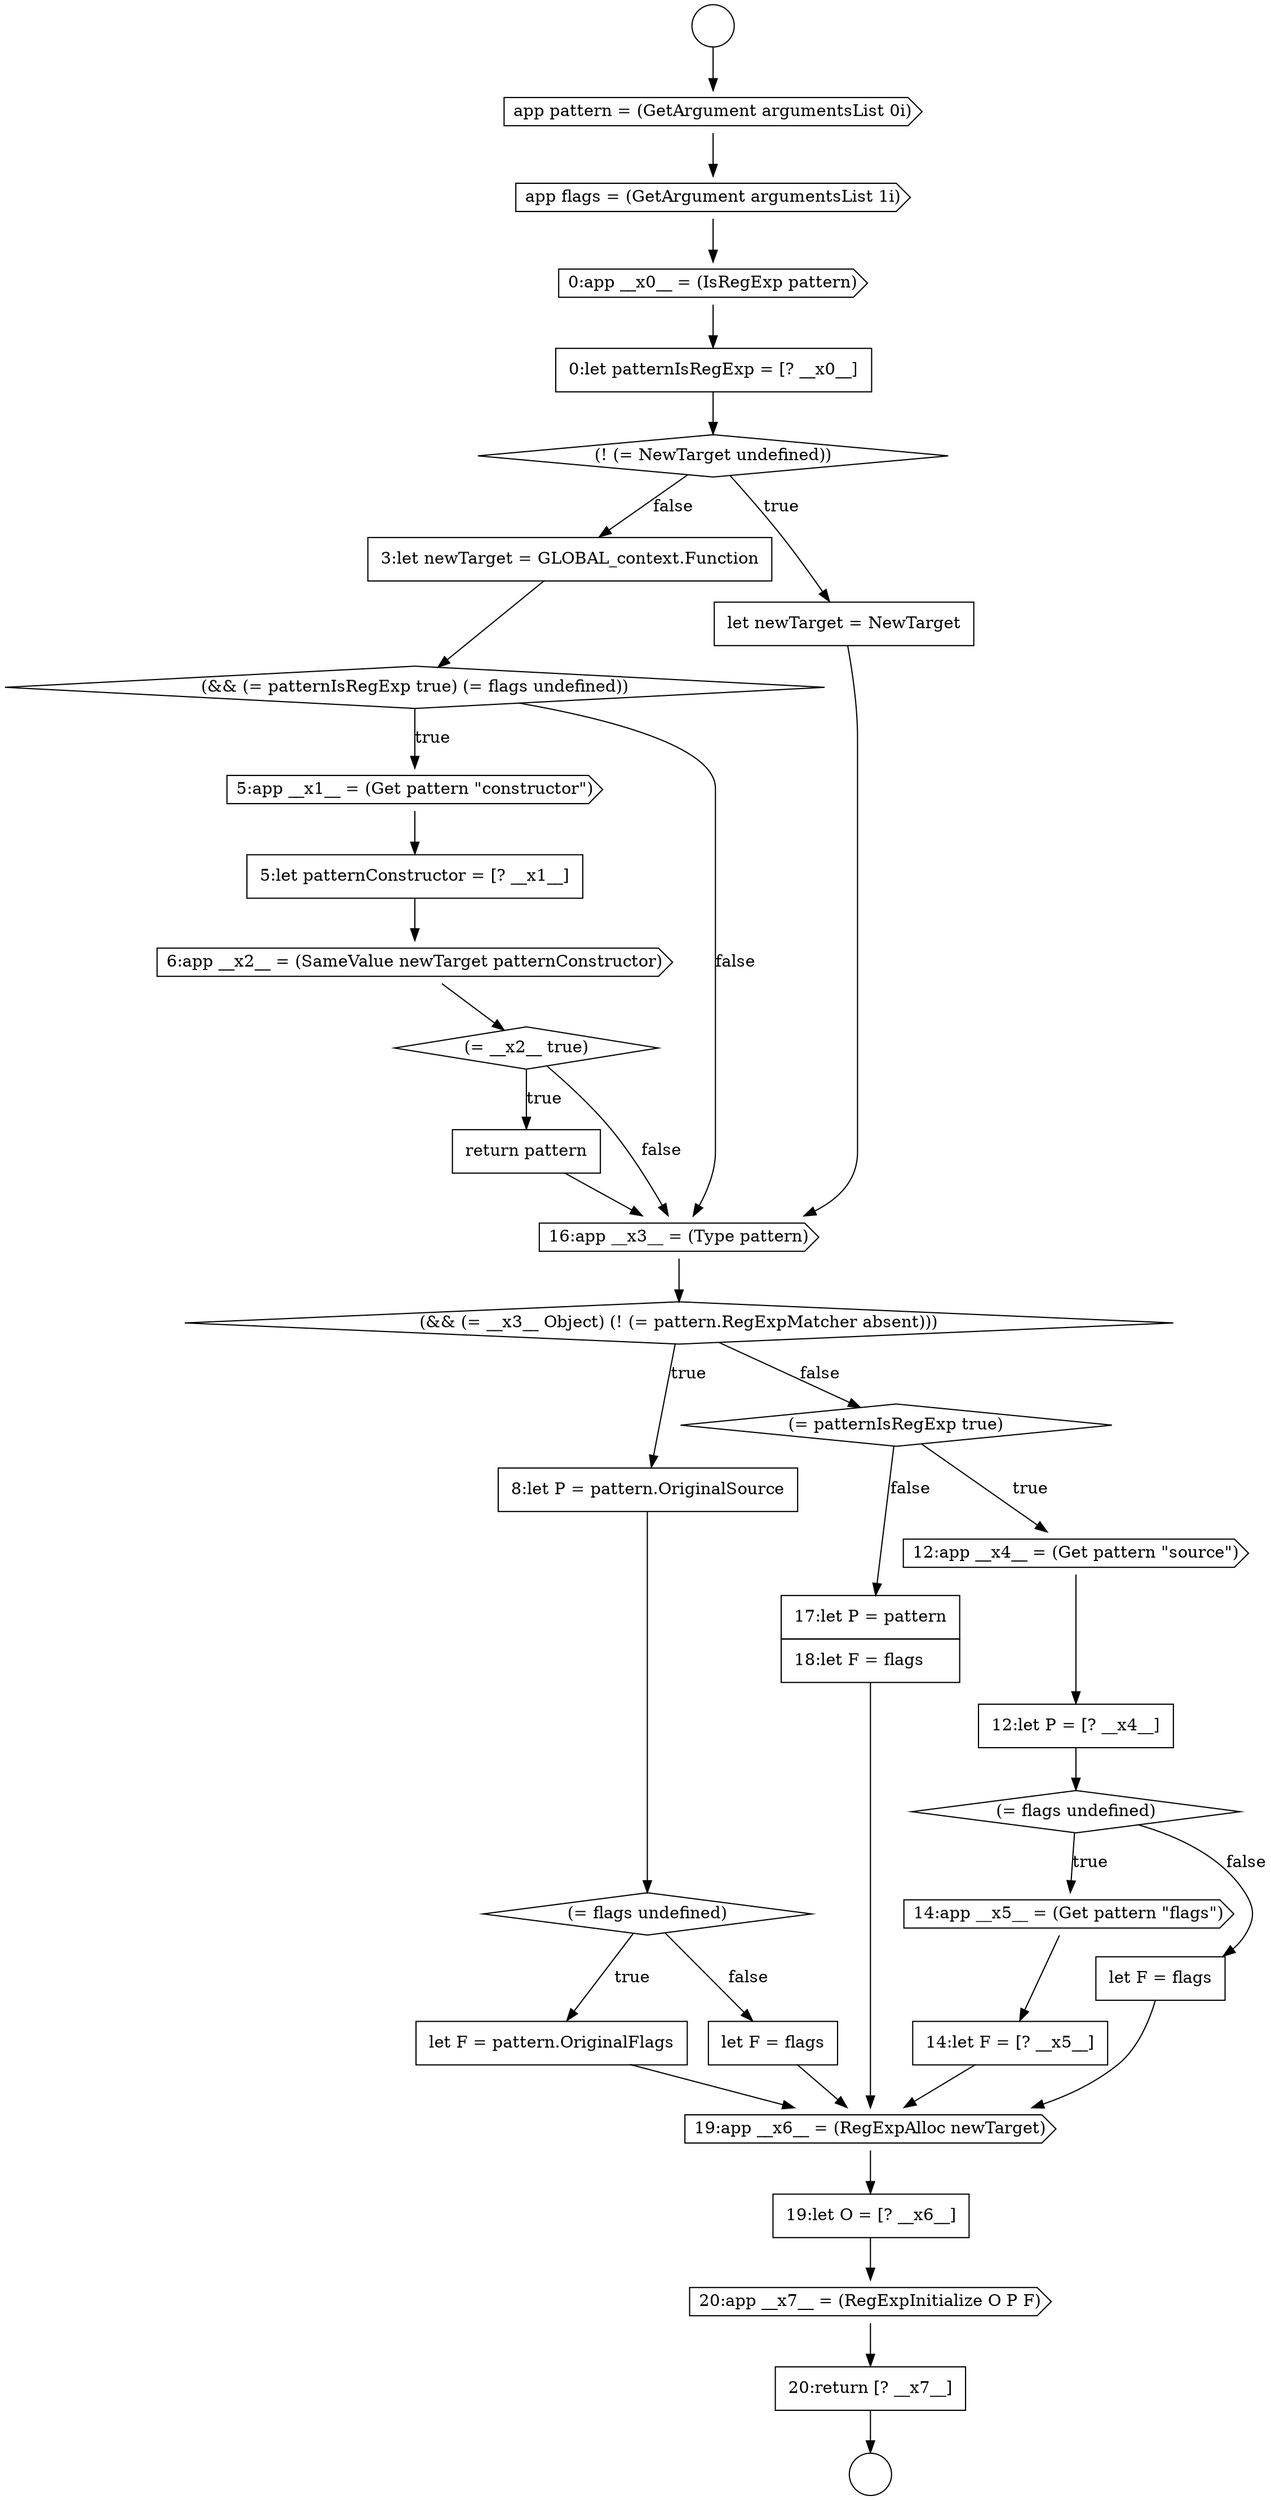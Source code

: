 digraph {
  node13056 [shape=none, margin=0, label=<<font color="black">
    <table border="0" cellborder="1" cellspacing="0" cellpadding="10">
      <tr><td align="left">3:let newTarget = GLOBAL_context.Function</td></tr>
    </table>
  </font>> color="black" fillcolor="white" style=filled]
  node13067 [shape=none, margin=0, label=<<font color="black">
    <table border="0" cellborder="1" cellspacing="0" cellpadding="10">
      <tr><td align="left">let F = pattern.OriginalFlags</td></tr>
    </table>
  </font>> color="black" fillcolor="white" style=filled]
  node13078 [shape=none, margin=0, label=<<font color="black">
    <table border="0" cellborder="1" cellspacing="0" cellpadding="10">
      <tr><td align="left">19:let O = [? __x6__]</td></tr>
    </table>
  </font>> color="black" fillcolor="white" style=filled]
  node13074 [shape=none, margin=0, label=<<font color="black">
    <table border="0" cellborder="1" cellspacing="0" cellpadding="10">
      <tr><td align="left">14:let F = [? __x5__]</td></tr>
    </table>
  </font>> color="black" fillcolor="white" style=filled]
  node13066 [shape=diamond, label=<<font color="black">(= flags undefined)</font>> color="black" fillcolor="white" style=filled]
  node13071 [shape=none, margin=0, label=<<font color="black">
    <table border="0" cellborder="1" cellspacing="0" cellpadding="10">
      <tr><td align="left">12:let P = [? __x4__]</td></tr>
    </table>
  </font>> color="black" fillcolor="white" style=filled]
  node13054 [shape=diamond, label=<<font color="black">(! (= NewTarget undefined))</font>> color="black" fillcolor="white" style=filled]
  node13065 [shape=none, margin=0, label=<<font color="black">
    <table border="0" cellborder="1" cellspacing="0" cellpadding="10">
      <tr><td align="left">8:let P = pattern.OriginalSource</td></tr>
    </table>
  </font>> color="black" fillcolor="white" style=filled]
  node13076 [shape=none, margin=0, label=<<font color="black">
    <table border="0" cellborder="1" cellspacing="0" cellpadding="10">
      <tr><td align="left">17:let P = pattern</td></tr>
      <tr><td align="left">18:let F = flags</td></tr>
    </table>
  </font>> color="black" fillcolor="white" style=filled]
  node13057 [shape=diamond, label=<<font color="black">(&amp;&amp; (= patternIsRegExp true) (= flags undefined))</font>> color="black" fillcolor="white" style=filled]
  node13080 [shape=none, margin=0, label=<<font color="black">
    <table border="0" cellborder="1" cellspacing="0" cellpadding="10">
      <tr><td align="left">20:return [? __x7__]</td></tr>
    </table>
  </font>> color="black" fillcolor="white" style=filled]
  node13068 [shape=none, margin=0, label=<<font color="black">
    <table border="0" cellborder="1" cellspacing="0" cellpadding="10">
      <tr><td align="left">let F = flags</td></tr>
    </table>
  </font>> color="black" fillcolor="white" style=filled]
  node13052 [shape=cds, label=<<font color="black">0:app __x0__ = (IsRegExp pattern)</font>> color="black" fillcolor="white" style=filled]
  node13058 [shape=cds, label=<<font color="black">5:app __x1__ = (Get pattern &quot;constructor&quot;)</font>> color="black" fillcolor="white" style=filled]
  node13073 [shape=cds, label=<<font color="black">14:app __x5__ = (Get pattern &quot;flags&quot;)</font>> color="black" fillcolor="white" style=filled]
  node13062 [shape=none, margin=0, label=<<font color="black">
    <table border="0" cellborder="1" cellspacing="0" cellpadding="10">
      <tr><td align="left">return pattern</td></tr>
    </table>
  </font>> color="black" fillcolor="white" style=filled]
  node13077 [shape=cds, label=<<font color="black">19:app __x6__ = (RegExpAlloc newTarget)</font>> color="black" fillcolor="white" style=filled]
  node13072 [shape=diamond, label=<<font color="black">(= flags undefined)</font>> color="black" fillcolor="white" style=filled]
  node13059 [shape=none, margin=0, label=<<font color="black">
    <table border="0" cellborder="1" cellspacing="0" cellpadding="10">
      <tr><td align="left">5:let patternConstructor = [? __x1__]</td></tr>
    </table>
  </font>> color="black" fillcolor="white" style=filled]
  node13051 [shape=cds, label=<<font color="black">app flags = (GetArgument argumentsList 1i)</font>> color="black" fillcolor="white" style=filled]
  node13049 [shape=circle label=" " color="black" fillcolor="white" style=filled]
  node13070 [shape=cds, label=<<font color="black">12:app __x4__ = (Get pattern &quot;source&quot;)</font>> color="black" fillcolor="white" style=filled]
  node13055 [shape=none, margin=0, label=<<font color="black">
    <table border="0" cellborder="1" cellspacing="0" cellpadding="10">
      <tr><td align="left">let newTarget = NewTarget</td></tr>
    </table>
  </font>> color="black" fillcolor="white" style=filled]
  node13063 [shape=cds, label=<<font color="black">16:app __x3__ = (Type pattern)</font>> color="black" fillcolor="white" style=filled]
  node13075 [shape=none, margin=0, label=<<font color="black">
    <table border="0" cellborder="1" cellspacing="0" cellpadding="10">
      <tr><td align="left">let F = flags</td></tr>
    </table>
  </font>> color="black" fillcolor="white" style=filled]
  node13060 [shape=cds, label=<<font color="black">6:app __x2__ = (SameValue newTarget patternConstructor)</font>> color="black" fillcolor="white" style=filled]
  node13079 [shape=cds, label=<<font color="black">20:app __x7__ = (RegExpInitialize O P F)</font>> color="black" fillcolor="white" style=filled]
  node13064 [shape=diamond, label=<<font color="black">(&amp;&amp; (= __x3__ Object) (! (= pattern.RegExpMatcher absent)))</font>> color="black" fillcolor="white" style=filled]
  node13050 [shape=cds, label=<<font color="black">app pattern = (GetArgument argumentsList 0i)</font>> color="black" fillcolor="white" style=filled]
  node13069 [shape=diamond, label=<<font color="black">(= patternIsRegExp true)</font>> color="black" fillcolor="white" style=filled]
  node13053 [shape=none, margin=0, label=<<font color="black">
    <table border="0" cellborder="1" cellspacing="0" cellpadding="10">
      <tr><td align="left">0:let patternIsRegExp = [? __x0__]</td></tr>
    </table>
  </font>> color="black" fillcolor="white" style=filled]
  node13048 [shape=circle label=" " color="black" fillcolor="white" style=filled]
  node13061 [shape=diamond, label=<<font color="black">(= __x2__ true)</font>> color="black" fillcolor="white" style=filled]
  node13076 -> node13077 [ color="black"]
  node13059 -> node13060 [ color="black"]
  node13074 -> node13077 [ color="black"]
  node13056 -> node13057 [ color="black"]
  node13067 -> node13077 [ color="black"]
  node13051 -> node13052 [ color="black"]
  node13055 -> node13063 [ color="black"]
  node13078 -> node13079 [ color="black"]
  node13071 -> node13072 [ color="black"]
  node13050 -> node13051 [ color="black"]
  node13075 -> node13077 [ color="black"]
  node13062 -> node13063 [ color="black"]
  node13057 -> node13058 [label=<<font color="black">true</font>> color="black"]
  node13057 -> node13063 [label=<<font color="black">false</font>> color="black"]
  node13070 -> node13071 [ color="black"]
  node13064 -> node13065 [label=<<font color="black">true</font>> color="black"]
  node13064 -> node13069 [label=<<font color="black">false</font>> color="black"]
  node13079 -> node13080 [ color="black"]
  node13048 -> node13050 [ color="black"]
  node13066 -> node13067 [label=<<font color="black">true</font>> color="black"]
  node13066 -> node13068 [label=<<font color="black">false</font>> color="black"]
  node13053 -> node13054 [ color="black"]
  node13077 -> node13078 [ color="black"]
  node13052 -> node13053 [ color="black"]
  node13060 -> node13061 [ color="black"]
  node13072 -> node13073 [label=<<font color="black">true</font>> color="black"]
  node13072 -> node13075 [label=<<font color="black">false</font>> color="black"]
  node13063 -> node13064 [ color="black"]
  node13080 -> node13049 [ color="black"]
  node13073 -> node13074 [ color="black"]
  node13069 -> node13070 [label=<<font color="black">true</font>> color="black"]
  node13069 -> node13076 [label=<<font color="black">false</font>> color="black"]
  node13068 -> node13077 [ color="black"]
  node13058 -> node13059 [ color="black"]
  node13061 -> node13062 [label=<<font color="black">true</font>> color="black"]
  node13061 -> node13063 [label=<<font color="black">false</font>> color="black"]
  node13054 -> node13055 [label=<<font color="black">true</font>> color="black"]
  node13054 -> node13056 [label=<<font color="black">false</font>> color="black"]
  node13065 -> node13066 [ color="black"]
}
